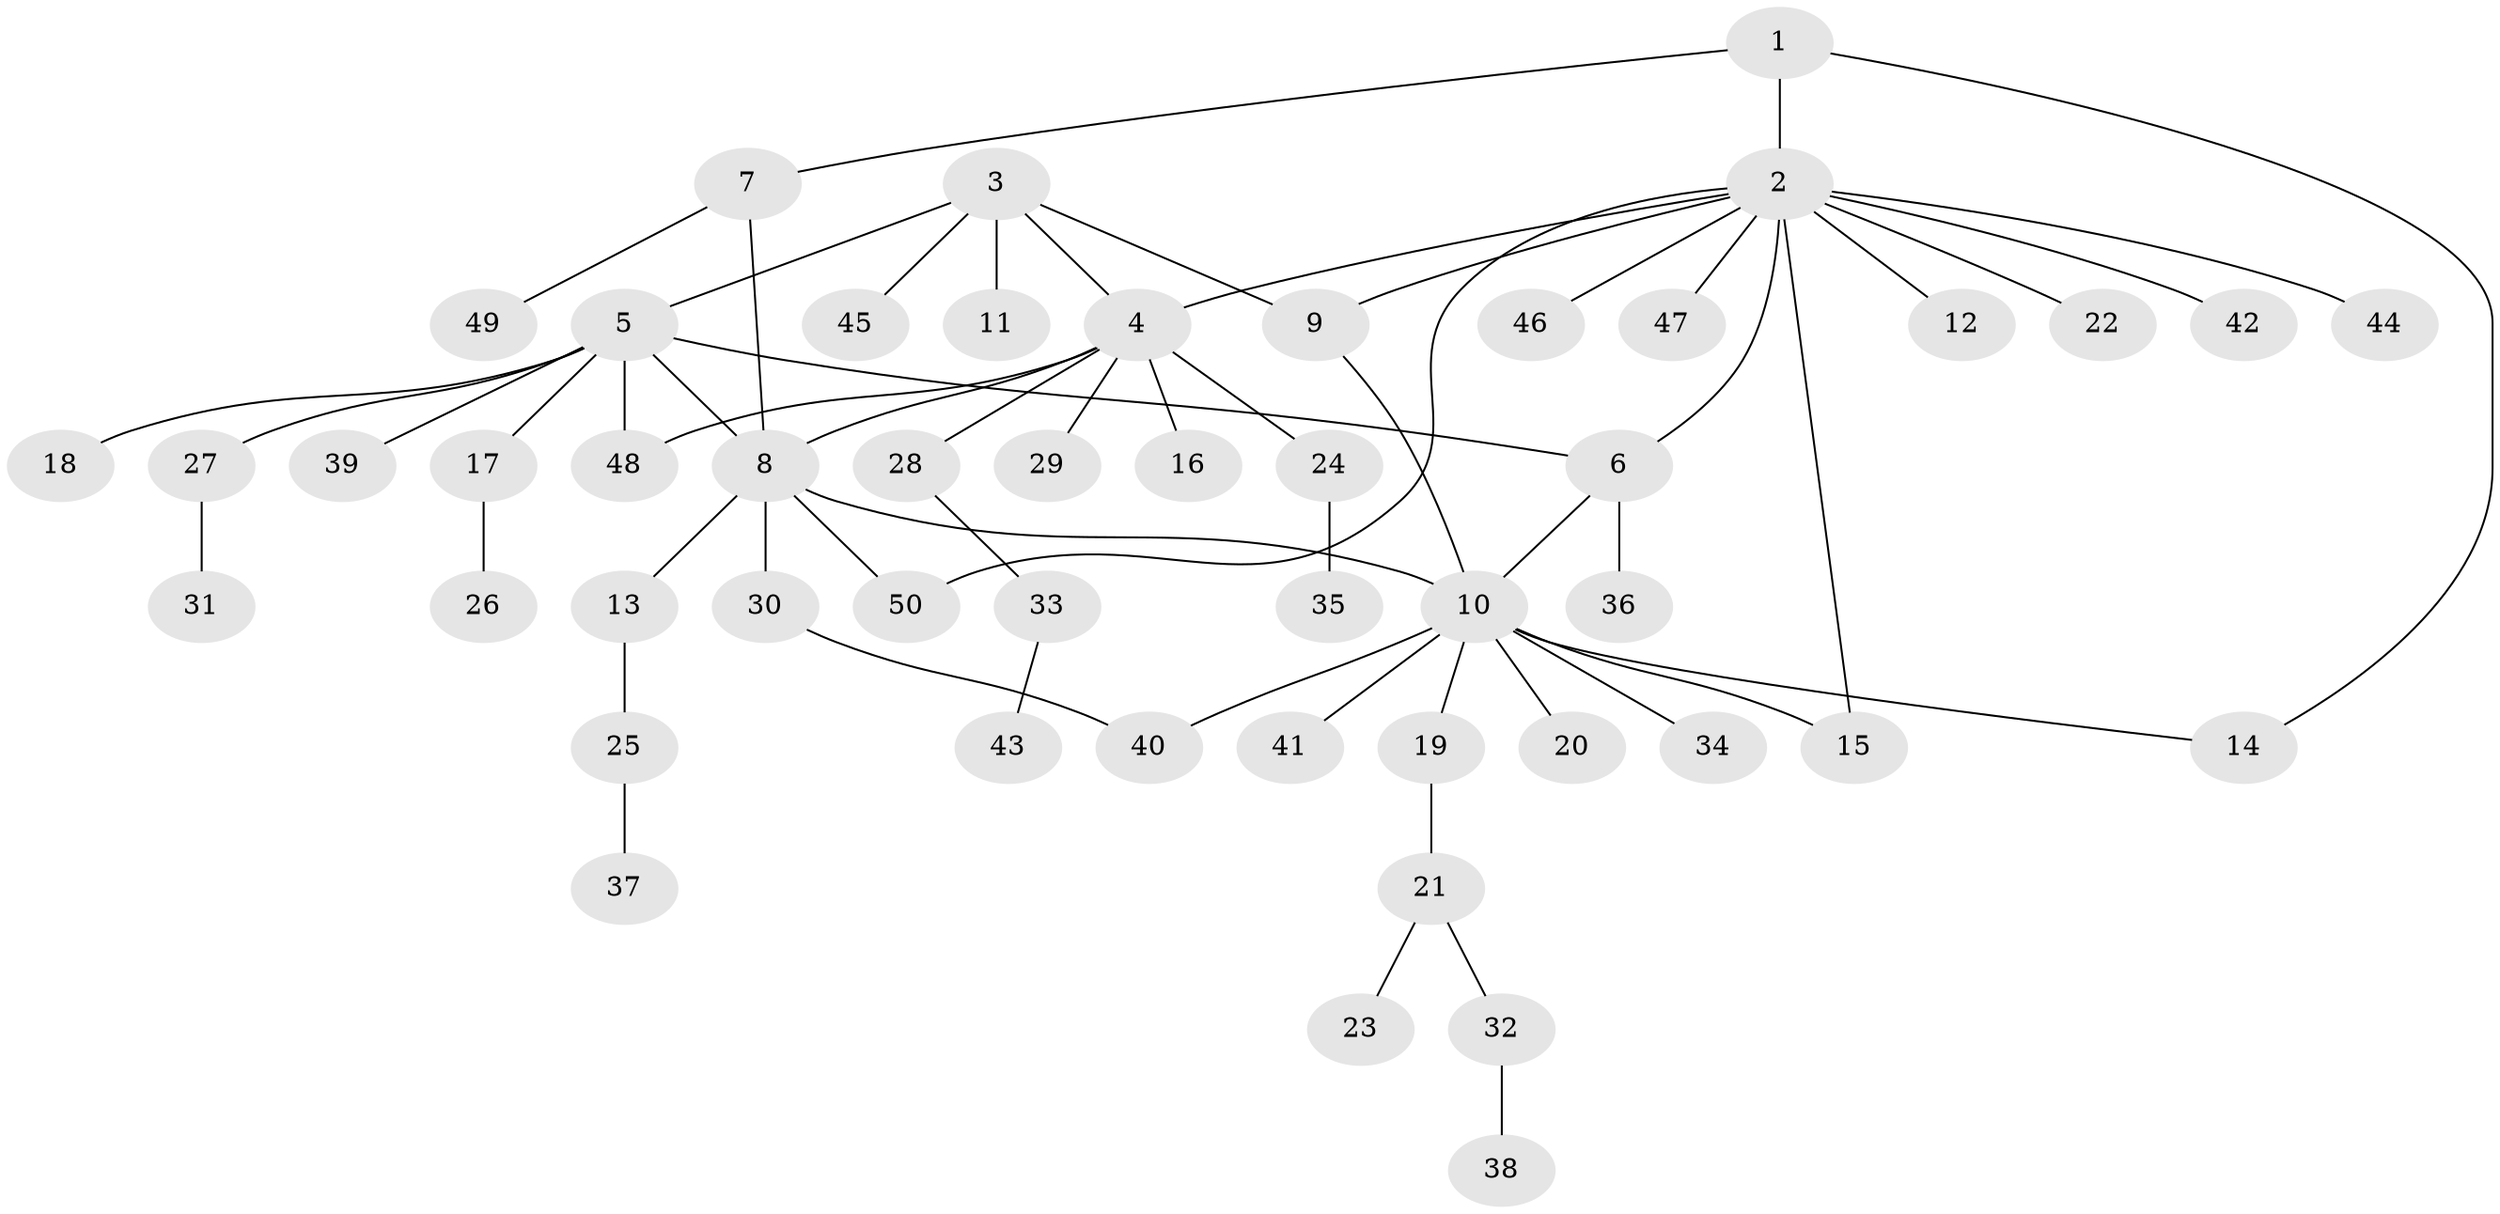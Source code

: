 // Generated by graph-tools (version 1.1) at 2025/37/03/09/25 02:37:41]
// undirected, 50 vertices, 60 edges
graph export_dot {
graph [start="1"]
  node [color=gray90,style=filled];
  1;
  2;
  3;
  4;
  5;
  6;
  7;
  8;
  9;
  10;
  11;
  12;
  13;
  14;
  15;
  16;
  17;
  18;
  19;
  20;
  21;
  22;
  23;
  24;
  25;
  26;
  27;
  28;
  29;
  30;
  31;
  32;
  33;
  34;
  35;
  36;
  37;
  38;
  39;
  40;
  41;
  42;
  43;
  44;
  45;
  46;
  47;
  48;
  49;
  50;
  1 -- 2;
  1 -- 7;
  1 -- 14;
  2 -- 4;
  2 -- 6;
  2 -- 9;
  2 -- 12;
  2 -- 15;
  2 -- 22;
  2 -- 42;
  2 -- 44;
  2 -- 46;
  2 -- 47;
  2 -- 50;
  3 -- 4;
  3 -- 5;
  3 -- 9;
  3 -- 11;
  3 -- 45;
  4 -- 8;
  4 -- 16;
  4 -- 24;
  4 -- 28;
  4 -- 29;
  4 -- 48;
  5 -- 6;
  5 -- 8;
  5 -- 17;
  5 -- 18;
  5 -- 27;
  5 -- 39;
  5 -- 48;
  6 -- 10;
  6 -- 36;
  7 -- 8;
  7 -- 49;
  8 -- 10;
  8 -- 13;
  8 -- 30;
  8 -- 50;
  9 -- 10;
  10 -- 14;
  10 -- 15;
  10 -- 19;
  10 -- 20;
  10 -- 34;
  10 -- 40;
  10 -- 41;
  13 -- 25;
  17 -- 26;
  19 -- 21;
  21 -- 23;
  21 -- 32;
  24 -- 35;
  25 -- 37;
  27 -- 31;
  28 -- 33;
  30 -- 40;
  32 -- 38;
  33 -- 43;
}
